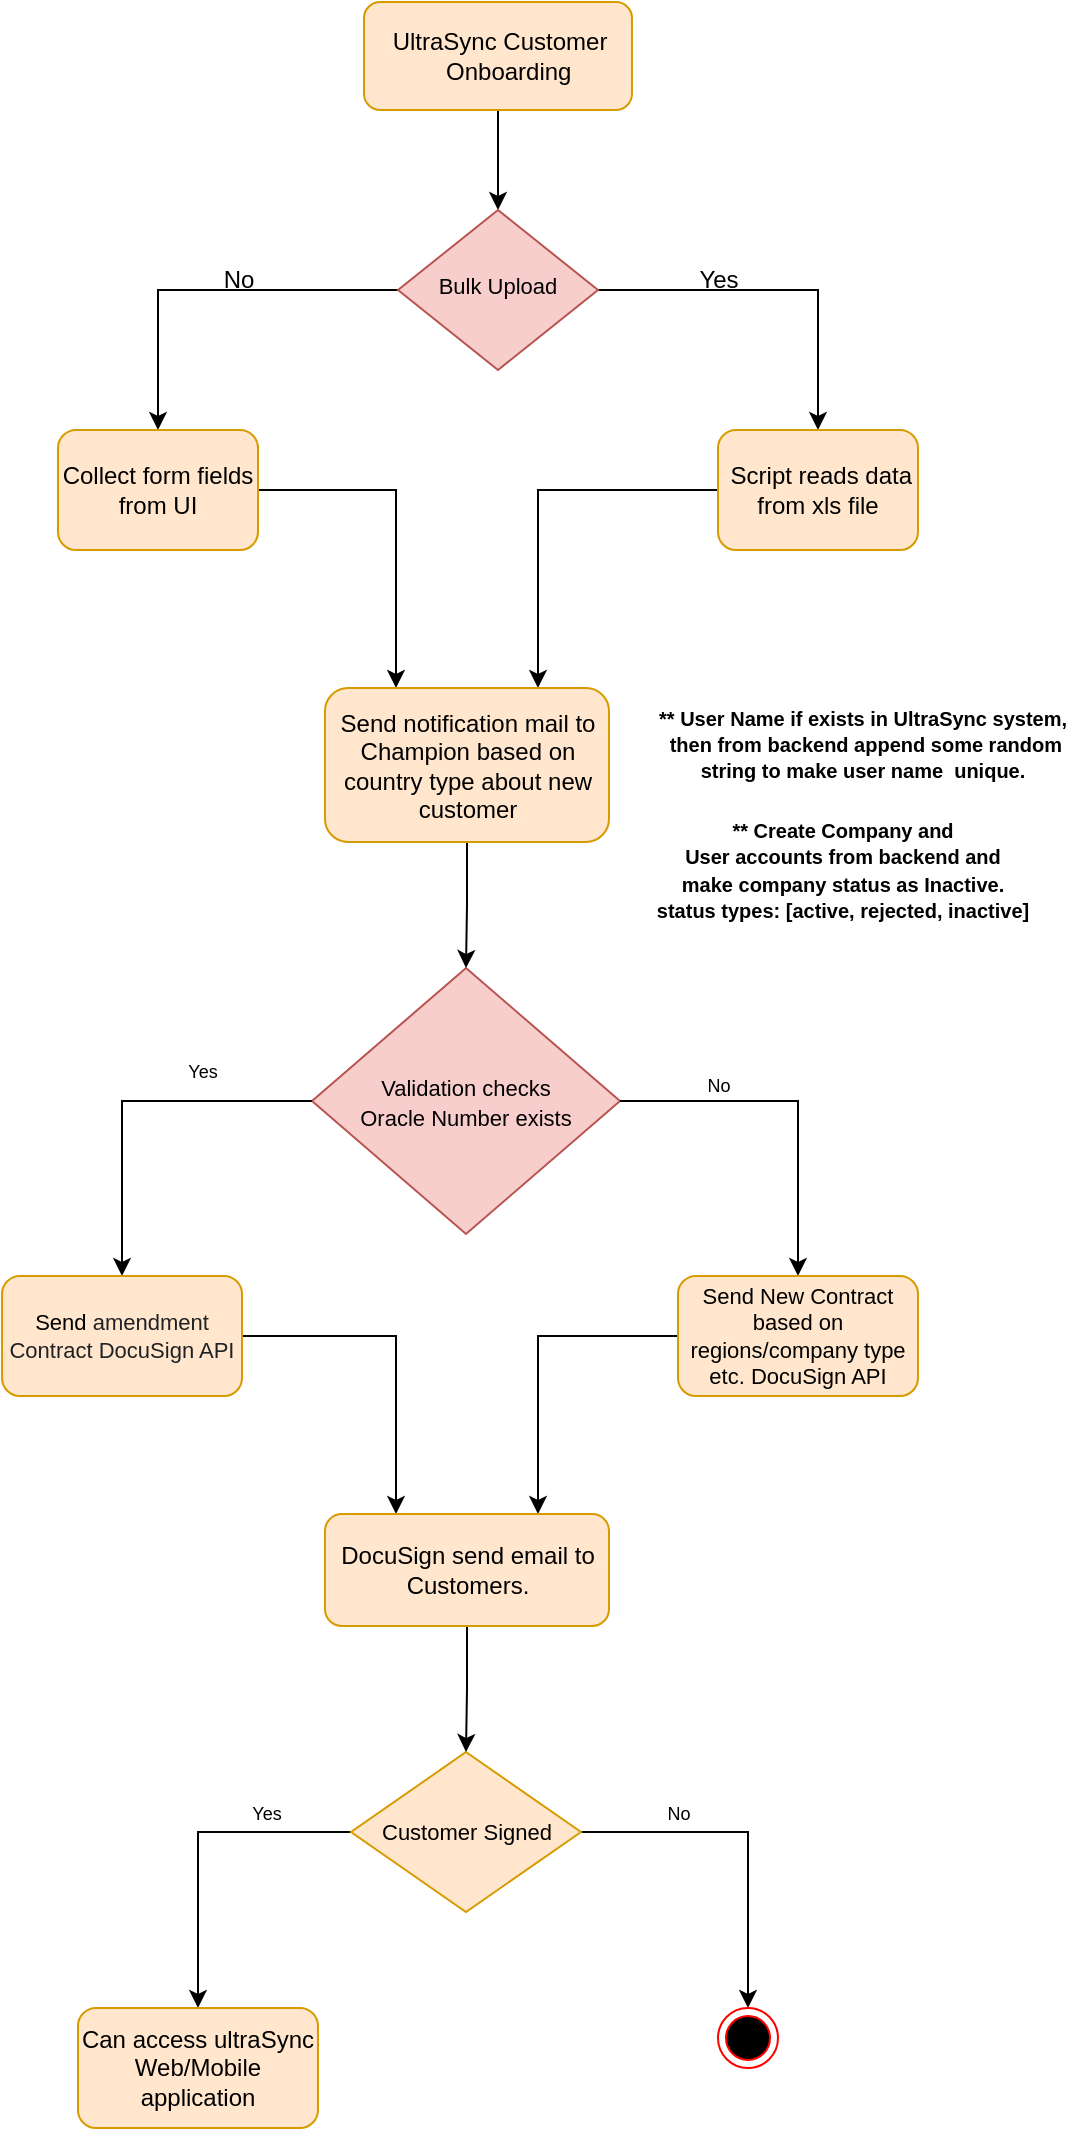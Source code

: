 <mxfile version="20.8.3" type="github">
  <diagram id="C5RBs43oDa-KdzZeNtuy" name="Page-1">
    <mxGraphModel dx="794" dy="381" grid="1" gridSize="7" guides="1" tooltips="1" connect="1" arrows="1" fold="1" page="1" pageScale="1" pageWidth="827" pageHeight="1169" math="0" shadow="0">
      <root>
        <mxCell id="WIyWlLk6GJQsqaUBKTNV-0" />
        <mxCell id="WIyWlLk6GJQsqaUBKTNV-1" parent="WIyWlLk6GJQsqaUBKTNV-0" />
        <mxCell id="dnxdo7aO6R9HoP1VlLdP-52" style="edgeStyle=orthogonalEdgeStyle;rounded=0;orthogonalLoop=1;jettySize=auto;html=1;entryX=0.5;entryY=0;entryDx=0;entryDy=0;fontSize=10;" edge="1" parent="WIyWlLk6GJQsqaUBKTNV-1" source="WIyWlLk6GJQsqaUBKTNV-3" target="WIyWlLk6GJQsqaUBKTNV-6">
          <mxGeometry relative="1" as="geometry" />
        </mxCell>
        <mxCell id="WIyWlLk6GJQsqaUBKTNV-3" value="&lt;div style=&quot;text-align: start;&quot;&gt;&amp;nbsp; &amp;nbsp; UltraSync Customer&amp;nbsp; &amp;nbsp; &amp;nbsp; &amp;nbsp; &amp;nbsp; &amp;nbsp; &amp;nbsp; &amp;nbsp; Onboarding&lt;br&gt;&lt;/div&gt;" style="rounded=1;whiteSpace=wrap;html=1;fontSize=12;glass=0;strokeWidth=1;shadow=0;fillColor=#ffe6cc;strokeColor=#d79b00;" parent="WIyWlLk6GJQsqaUBKTNV-1" vertex="1">
          <mxGeometry x="342" y="35" width="134" height="54" as="geometry" />
        </mxCell>
        <mxCell id="dnxdo7aO6R9HoP1VlLdP-2" style="edgeStyle=orthogonalEdgeStyle;rounded=0;orthogonalLoop=1;jettySize=auto;html=1;entryX=0.5;entryY=0;entryDx=0;entryDy=0;" edge="1" parent="WIyWlLk6GJQsqaUBKTNV-1" source="WIyWlLk6GJQsqaUBKTNV-6" target="dnxdo7aO6R9HoP1VlLdP-6">
          <mxGeometry relative="1" as="geometry">
            <mxPoint x="239" y="249" as="targetPoint" />
          </mxGeometry>
        </mxCell>
        <mxCell id="dnxdo7aO6R9HoP1VlLdP-3" style="edgeStyle=orthogonalEdgeStyle;rounded=0;orthogonalLoop=1;jettySize=auto;html=1;exitX=1;exitY=0.5;exitDx=0;exitDy=0;entryX=0.5;entryY=0;entryDx=0;entryDy=0;" edge="1" parent="WIyWlLk6GJQsqaUBKTNV-1" source="WIyWlLk6GJQsqaUBKTNV-6" target="dnxdo7aO6R9HoP1VlLdP-10">
          <mxGeometry relative="1" as="geometry">
            <mxPoint x="579" y="249" as="targetPoint" />
          </mxGeometry>
        </mxCell>
        <mxCell id="WIyWlLk6GJQsqaUBKTNV-6" value="&lt;font style=&quot;font-size: 11px;&quot;&gt;Bulk Upload&lt;/font&gt;" style="rhombus;whiteSpace=wrap;html=1;shadow=0;fontFamily=Helvetica;fontSize=12;align=center;strokeWidth=1;spacing=6;spacingTop=-4;fillColor=#f8cecc;strokeColor=#b85450;" parent="WIyWlLk6GJQsqaUBKTNV-1" vertex="1">
          <mxGeometry x="359" y="139" width="100" height="80" as="geometry" />
        </mxCell>
        <mxCell id="WIyWlLk6GJQsqaUBKTNV-8" value="No" style="rounded=0;html=1;jettySize=auto;orthogonalLoop=1;fontSize=11;endArrow=block;endFill=0;endSize=8;strokeWidth=1;shadow=0;labelBackgroundColor=none;edgeStyle=orthogonalEdgeStyle;" parent="WIyWlLk6GJQsqaUBKTNV-1" target="WIyWlLk6GJQsqaUBKTNV-11" edge="1">
          <mxGeometry x="0.333" y="20" relative="1" as="geometry">
            <mxPoint as="offset" />
            <mxPoint x="220" y="370" as="sourcePoint" />
          </mxGeometry>
        </mxCell>
        <mxCell id="WIyWlLk6GJQsqaUBKTNV-9" value="Yes" style="edgeStyle=orthogonalEdgeStyle;rounded=0;html=1;jettySize=auto;orthogonalLoop=1;fontSize=11;endArrow=block;endFill=0;endSize=8;strokeWidth=1;shadow=0;labelBackgroundColor=none;" parent="WIyWlLk6GJQsqaUBKTNV-1" target="WIyWlLk6GJQsqaUBKTNV-12" edge="1">
          <mxGeometry y="10" relative="1" as="geometry">
            <mxPoint as="offset" />
            <mxPoint x="270" y="330" as="sourcePoint" />
          </mxGeometry>
        </mxCell>
        <mxCell id="dnxdo7aO6R9HoP1VlLdP-4" value="Yes" style="text;html=1;align=center;verticalAlign=middle;resizable=0;points=[];autosize=1;strokeColor=none;fillColor=none;" vertex="1" parent="WIyWlLk6GJQsqaUBKTNV-1">
          <mxGeometry x="499" y="159" width="40" height="30" as="geometry" />
        </mxCell>
        <mxCell id="dnxdo7aO6R9HoP1VlLdP-5" value="No" style="text;html=1;align=center;verticalAlign=middle;resizable=0;points=[];autosize=1;strokeColor=none;fillColor=none;" vertex="1" parent="WIyWlLk6GJQsqaUBKTNV-1">
          <mxGeometry x="259" y="159" width="40" height="30" as="geometry" />
        </mxCell>
        <mxCell id="dnxdo7aO6R9HoP1VlLdP-9" value="" style="edgeStyle=orthogonalEdgeStyle;rounded=0;orthogonalLoop=1;jettySize=auto;html=1;entryX=0.25;entryY=0;entryDx=0;entryDy=0;" edge="1" parent="WIyWlLk6GJQsqaUBKTNV-1" source="dnxdo7aO6R9HoP1VlLdP-6" target="dnxdo7aO6R9HoP1VlLdP-50">
          <mxGeometry relative="1" as="geometry">
            <mxPoint x="379" y="349" as="targetPoint" />
          </mxGeometry>
        </mxCell>
        <mxCell id="dnxdo7aO6R9HoP1VlLdP-6" value="Collect form fields from UI" style="rounded=1;whiteSpace=wrap;html=1;fillColor=#ffe6cc;strokeColor=#d79b00;" vertex="1" parent="WIyWlLk6GJQsqaUBKTNV-1">
          <mxGeometry x="189" y="249" width="100" height="60" as="geometry" />
        </mxCell>
        <mxCell id="dnxdo7aO6R9HoP1VlLdP-11" style="edgeStyle=orthogonalEdgeStyle;rounded=0;orthogonalLoop=1;jettySize=auto;html=1;entryX=0.75;entryY=0;entryDx=0;entryDy=0;" edge="1" parent="WIyWlLk6GJQsqaUBKTNV-1" source="dnxdo7aO6R9HoP1VlLdP-10" target="dnxdo7aO6R9HoP1VlLdP-50">
          <mxGeometry relative="1" as="geometry">
            <mxPoint x="439" y="349" as="targetPoint" />
          </mxGeometry>
        </mxCell>
        <mxCell id="dnxdo7aO6R9HoP1VlLdP-10" value="&amp;nbsp;Script reads data from xls file" style="rounded=1;whiteSpace=wrap;html=1;fillColor=#ffe6cc;strokeColor=#d79b00;" vertex="1" parent="WIyWlLk6GJQsqaUBKTNV-1">
          <mxGeometry x="519" y="249" width="100" height="60" as="geometry" />
        </mxCell>
        <mxCell id="dnxdo7aO6R9HoP1VlLdP-12" value="&lt;font style=&quot;font-size: 11px;&quot;&gt;Validation checks&lt;br&gt;Oracle Number exists&lt;br&gt;&lt;/font&gt;" style="rhombus;whiteSpace=wrap;html=1;fillColor=#f8cecc;strokeColor=#b85450;" vertex="1" parent="WIyWlLk6GJQsqaUBKTNV-1">
          <mxGeometry x="316" y="518" width="154" height="133" as="geometry" />
        </mxCell>
        <mxCell id="dnxdo7aO6R9HoP1VlLdP-18" style="edgeStyle=orthogonalEdgeStyle;rounded=0;orthogonalLoop=1;jettySize=auto;html=1;fontSize=9;entryX=0.5;entryY=0;entryDx=0;entryDy=0;exitX=0;exitY=0.5;exitDx=0;exitDy=0;" edge="1" parent="WIyWlLk6GJQsqaUBKTNV-1" source="dnxdo7aO6R9HoP1VlLdP-12" target="dnxdo7aO6R9HoP1VlLdP-20">
          <mxGeometry relative="1" as="geometry">
            <mxPoint x="289" y="803" as="targetPoint" />
            <mxPoint x="353" y="660" as="sourcePoint" />
          </mxGeometry>
        </mxCell>
        <mxCell id="dnxdo7aO6R9HoP1VlLdP-22" value="" style="edgeStyle=orthogonalEdgeStyle;rounded=0;orthogonalLoop=1;jettySize=auto;html=1;fontSize=9;exitX=1;exitY=0.5;exitDx=0;exitDy=0;" edge="1" parent="WIyWlLk6GJQsqaUBKTNV-1" source="dnxdo7aO6R9HoP1VlLdP-12" target="dnxdo7aO6R9HoP1VlLdP-21">
          <mxGeometry relative="1" as="geometry">
            <mxPoint x="473" y="660" as="sourcePoint" />
          </mxGeometry>
        </mxCell>
        <mxCell id="dnxdo7aO6R9HoP1VlLdP-19" value="Yes" style="text;html=1;align=center;verticalAlign=middle;resizable=0;points=[];autosize=1;strokeColor=none;fillColor=none;fontSize=9;" vertex="1" parent="WIyWlLk6GJQsqaUBKTNV-1">
          <mxGeometry x="241" y="560" width="40" height="20" as="geometry" />
        </mxCell>
        <mxCell id="dnxdo7aO6R9HoP1VlLdP-24" style="edgeStyle=orthogonalEdgeStyle;rounded=0;orthogonalLoop=1;jettySize=auto;html=1;exitX=1;exitY=0.5;exitDx=0;exitDy=0;fontSize=12;entryX=0.25;entryY=0;entryDx=0;entryDy=0;" edge="1" parent="WIyWlLk6GJQsqaUBKTNV-1" source="dnxdo7aO6R9HoP1VlLdP-20" target="dnxdo7aO6R9HoP1VlLdP-48">
          <mxGeometry relative="1" as="geometry">
            <mxPoint x="357.5" y="826" as="targetPoint" />
          </mxGeometry>
        </mxCell>
        <mxCell id="dnxdo7aO6R9HoP1VlLdP-20" value="&lt;span style=&quot;background-color: rgb(255, 230, 204);&quot;&gt;&lt;span style=&quot;font-size: 11px;&quot;&gt;Send&amp;nbsp;&lt;/span&gt;&lt;span style=&quot;border-color: var(--border-color); font-size: 11px; color: rgb(32, 33, 36); font-family: &amp;quot;Google Sans&amp;quot;, arial, sans-serif; text-align: start;&quot;&gt;amendment Contract DocuSign API&lt;/span&gt;&lt;/span&gt;" style="rounded=1;whiteSpace=wrap;html=1;fontSize=9;fillColor=#ffe6cc;strokeColor=#d79b00;" vertex="1" parent="WIyWlLk6GJQsqaUBKTNV-1">
          <mxGeometry x="161" y="672" width="120" height="60" as="geometry" />
        </mxCell>
        <mxCell id="dnxdo7aO6R9HoP1VlLdP-33" style="edgeStyle=orthogonalEdgeStyle;rounded=0;orthogonalLoop=1;jettySize=auto;html=1;entryX=0.75;entryY=0;entryDx=0;entryDy=0;fontSize=12;" edge="1" parent="WIyWlLk6GJQsqaUBKTNV-1" source="dnxdo7aO6R9HoP1VlLdP-21" target="dnxdo7aO6R9HoP1VlLdP-48">
          <mxGeometry relative="1" as="geometry">
            <mxPoint x="428.5" y="826" as="targetPoint" />
          </mxGeometry>
        </mxCell>
        <mxCell id="dnxdo7aO6R9HoP1VlLdP-21" value="&lt;font style=&quot;font-size: 11px;&quot;&gt;Send New Contract based on regions/company type etc. DocuSign API&lt;/font&gt;" style="whiteSpace=wrap;html=1;fontSize=9;rounded=1;fillColor=#ffe6cc;strokeColor=#d79b00;" vertex="1" parent="WIyWlLk6GJQsqaUBKTNV-1">
          <mxGeometry x="499" y="672" width="120" height="60" as="geometry" />
        </mxCell>
        <mxCell id="dnxdo7aO6R9HoP1VlLdP-23" value="No" style="text;html=1;align=center;verticalAlign=middle;resizable=0;points=[];autosize=1;strokeColor=none;fillColor=none;fontSize=9;" vertex="1" parent="WIyWlLk6GJQsqaUBKTNV-1">
          <mxGeometry x="499" y="567" width="40" height="20" as="geometry" />
        </mxCell>
        <mxCell id="dnxdo7aO6R9HoP1VlLdP-34" style="edgeStyle=orthogonalEdgeStyle;rounded=0;orthogonalLoop=1;jettySize=auto;html=1;fontSize=11;exitX=1;exitY=0.5;exitDx=0;exitDy=0;entryX=0.5;entryY=0;entryDx=0;entryDy=0;" edge="1" parent="WIyWlLk6GJQsqaUBKTNV-1" source="dnxdo7aO6R9HoP1VlLdP-35" target="dnxdo7aO6R9HoP1VlLdP-41">
          <mxGeometry relative="1" as="geometry">
            <mxPoint x="534" y="1038" as="targetPoint" />
            <mxPoint x="464" y="978" as="sourcePoint" />
          </mxGeometry>
        </mxCell>
        <mxCell id="dnxdo7aO6R9HoP1VlLdP-36" style="edgeStyle=orthogonalEdgeStyle;rounded=0;orthogonalLoop=1;jettySize=auto;html=1;fontSize=11;entryX=0.5;entryY=0;entryDx=0;entryDy=0;" edge="1" parent="WIyWlLk6GJQsqaUBKTNV-1" source="dnxdo7aO6R9HoP1VlLdP-35" target="dnxdo7aO6R9HoP1VlLdP-42">
          <mxGeometry relative="1" as="geometry">
            <mxPoint x="269" y="1048" as="targetPoint" />
          </mxGeometry>
        </mxCell>
        <mxCell id="dnxdo7aO6R9HoP1VlLdP-35" value="Customer Signed" style="rhombus;whiteSpace=wrap;html=1;labelBackgroundColor=#ffe6cc;fontSize=11;fillColor=#ffe6cc;strokeColor=#d79b00;" vertex="1" parent="WIyWlLk6GJQsqaUBKTNV-1">
          <mxGeometry x="335.5" y="910" width="115" height="80" as="geometry" />
        </mxCell>
        <mxCell id="dnxdo7aO6R9HoP1VlLdP-37" value="Yes" style="text;html=1;align=center;verticalAlign=middle;resizable=0;points=[];autosize=1;strokeColor=none;fillColor=none;fontSize=9;" vertex="1" parent="WIyWlLk6GJQsqaUBKTNV-1">
          <mxGeometry x="273" y="931" width="40" height="20" as="geometry" />
        </mxCell>
        <mxCell id="dnxdo7aO6R9HoP1VlLdP-38" value="No" style="text;html=1;align=center;verticalAlign=middle;resizable=0;points=[];autosize=1;strokeColor=none;fillColor=none;fontSize=9;" vertex="1" parent="WIyWlLk6GJQsqaUBKTNV-1">
          <mxGeometry x="479" y="931" width="40" height="20" as="geometry" />
        </mxCell>
        <mxCell id="dnxdo7aO6R9HoP1VlLdP-41" value="" style="ellipse;html=1;shape=endState;fillColor=#000000;strokeColor=#ff0000;labelBackgroundColor=#FFE6CC;fontSize=9;" vertex="1" parent="WIyWlLk6GJQsqaUBKTNV-1">
          <mxGeometry x="519" y="1038" width="30" height="30" as="geometry" />
        </mxCell>
        <mxCell id="dnxdo7aO6R9HoP1VlLdP-42" value="&lt;font style=&quot;font-size: 12px;&quot;&gt;Can access ultraSync Web/Mobile application&lt;br&gt;&lt;/font&gt;" style="rounded=1;whiteSpace=wrap;html=1;fontSize=9;fillColor=#ffe6cc;strokeColor=#d79b00;" vertex="1" parent="WIyWlLk6GJQsqaUBKTNV-1">
          <mxGeometry x="199" y="1038" width="120" height="60" as="geometry" />
        </mxCell>
        <mxCell id="dnxdo7aO6R9HoP1VlLdP-43" value="&lt;span style=&quot;font-size: 10px;&quot;&gt;&lt;b&gt;** User Name if exists in UltraSync system,&lt;br&gt;&amp;nbsp;then from backend append some random&lt;br&gt;string to make user name&amp;nbsp; unique.&lt;/b&gt;&lt;/span&gt;" style="text;html=1;align=center;verticalAlign=middle;resizable=0;points=[];autosize=1;strokeColor=none;fillColor=none;fontSize=11;" vertex="1" parent="WIyWlLk6GJQsqaUBKTNV-1">
          <mxGeometry x="479" y="378" width="224" height="56" as="geometry" />
        </mxCell>
        <mxCell id="dnxdo7aO6R9HoP1VlLdP-47" style="edgeStyle=orthogonalEdgeStyle;rounded=0;orthogonalLoop=1;jettySize=auto;html=1;fontSize=10;startArrow=none;" edge="1" parent="WIyWlLk6GJQsqaUBKTNV-1" source="dnxdo7aO6R9HoP1VlLdP-48" target="dnxdo7aO6R9HoP1VlLdP-35">
          <mxGeometry relative="1" as="geometry" />
        </mxCell>
        <mxCell id="dnxdo7aO6R9HoP1VlLdP-46" value="&lt;span style=&quot;font-size: 10px;&quot;&gt;&lt;b&gt;** Create Company and &lt;br&gt;User accounts from backend and &lt;br&gt;make company status as Inactive.&lt;br&gt;status types: [active, rejected, inactive]&lt;/b&gt;&lt;/span&gt;" style="text;html=1;align=center;verticalAlign=middle;resizable=0;points=[];autosize=1;strokeColor=none;fillColor=none;fontSize=11;" vertex="1" parent="WIyWlLk6GJQsqaUBKTNV-1">
          <mxGeometry x="479" y="434" width="203" height="70" as="geometry" />
        </mxCell>
        <mxCell id="dnxdo7aO6R9HoP1VlLdP-48" value="&lt;font style=&quot;font-size: 12px;&quot;&gt;DocuSign send email to Customers.&lt;br&gt;&lt;/font&gt;" style="rounded=1;whiteSpace=wrap;html=1;fontSize=9;fillColor=#ffe6cc;strokeColor=#d79b00;" vertex="1" parent="WIyWlLk6GJQsqaUBKTNV-1">
          <mxGeometry x="322.5" y="791" width="142" height="56" as="geometry" />
        </mxCell>
        <mxCell id="dnxdo7aO6R9HoP1VlLdP-51" style="edgeStyle=orthogonalEdgeStyle;rounded=0;orthogonalLoop=1;jettySize=auto;html=1;entryX=0.5;entryY=0;entryDx=0;entryDy=0;fontSize=10;" edge="1" parent="WIyWlLk6GJQsqaUBKTNV-1" source="dnxdo7aO6R9HoP1VlLdP-50" target="dnxdo7aO6R9HoP1VlLdP-12">
          <mxGeometry relative="1" as="geometry" />
        </mxCell>
        <mxCell id="dnxdo7aO6R9HoP1VlLdP-50" value="&lt;font style=&quot;font-size: 12px;&quot;&gt;Send notification mail to Champion based on country type about new customer&lt;br&gt;&lt;/font&gt;" style="rounded=1;whiteSpace=wrap;html=1;fontSize=9;fillColor=#ffe6cc;strokeColor=#d79b00;" vertex="1" parent="WIyWlLk6GJQsqaUBKTNV-1">
          <mxGeometry x="322.5" y="378" width="142" height="77" as="geometry" />
        </mxCell>
      </root>
    </mxGraphModel>
  </diagram>
</mxfile>
